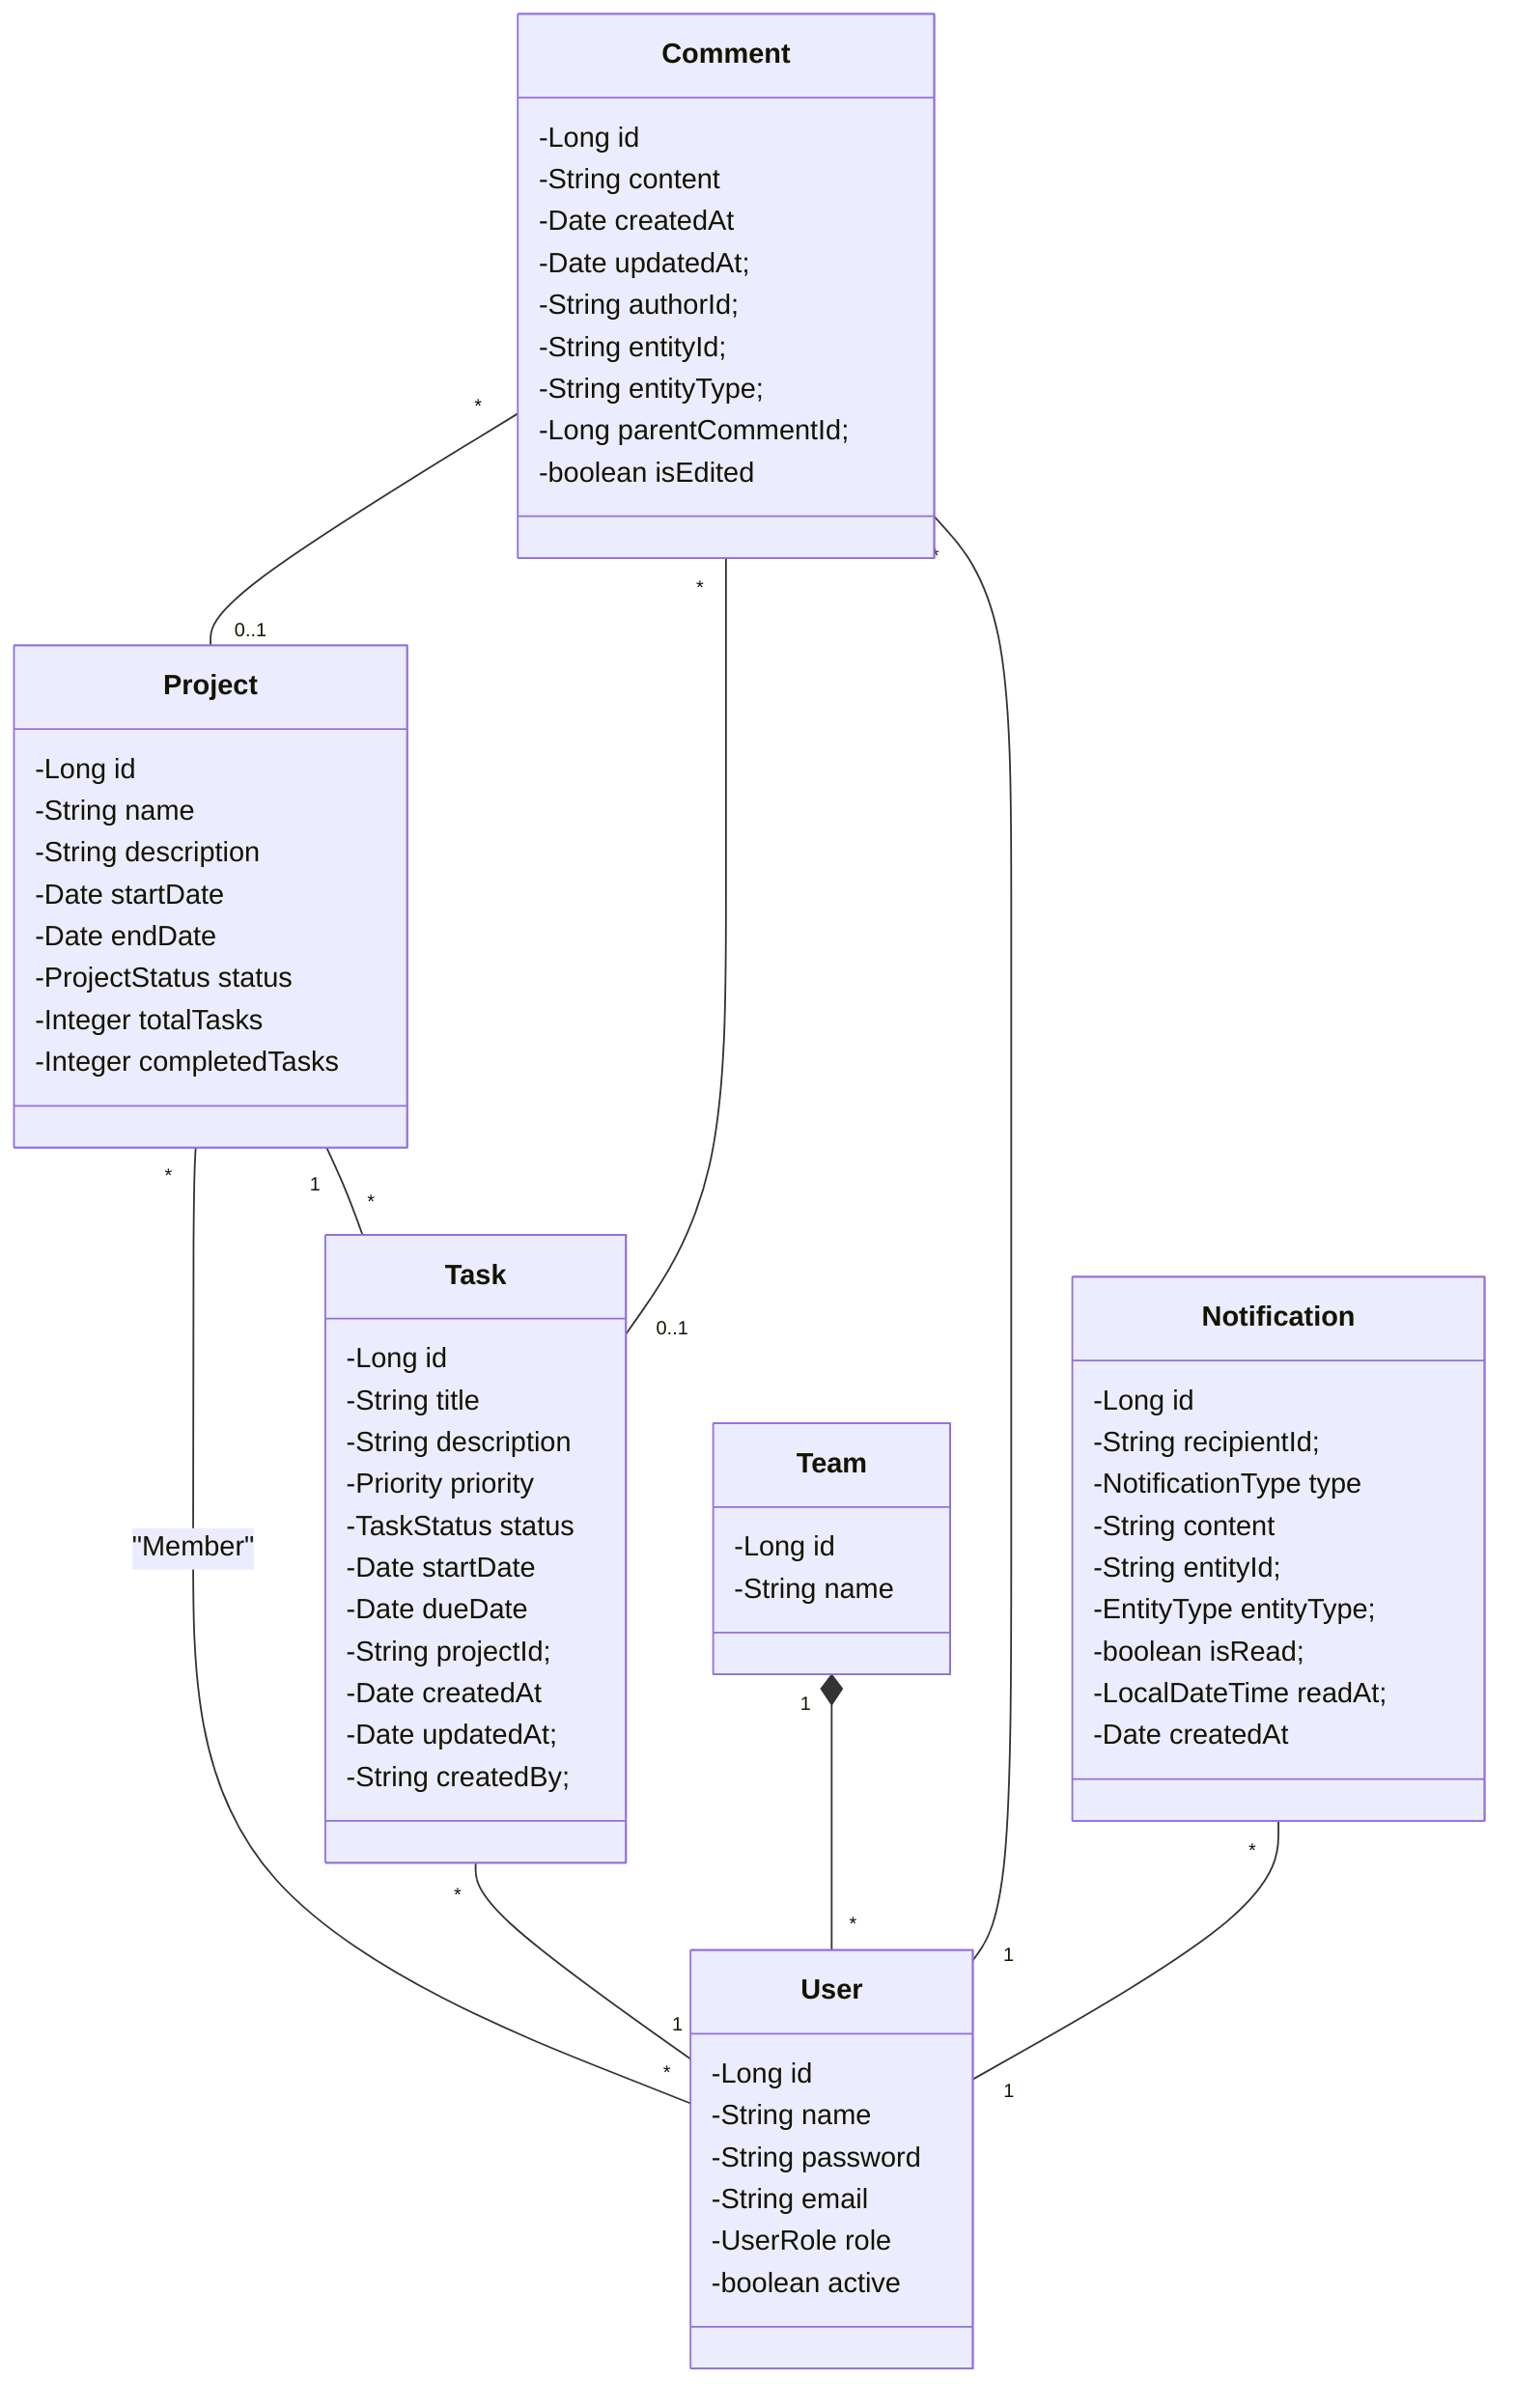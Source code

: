 classDiagram
    class Project {
        -Long id
        -String name
        -String description
        -Date startDate
        -Date endDate
        -ProjectStatus status
        -Integer totalTasks
        -Integer completedTasks
    }

    class Task {
        -Long id
        -String title
        -String description
        -Priority priority
        -TaskStatus status
        -Date startDate
        -Date dueDate
        -String projectId;
        -Date createdAt
        -Date updatedAt;
        -String createdBy;
    }

    class User {
        -Long id
        -String name
        -String password
        -String email
        -UserRole role
        -boolean active
    }

    class Team {
        -Long id
        -String name
    }

    class Comment {
        -Long id
        -String content
        -Date createdAt
        -Date updatedAt;
        -String authorId;
        -String entityId;
        -String entityType;
        -Long parentCommentId;
        -boolean isEdited
    }

    class Notification {
        -Long id
        -String recipientId;
        -NotificationType type
        -String content
        -String entityId;
        -EntityType entityType;
        -boolean isRead;
        -LocalDateTime readAt;
        -Date createdAt
    }

    Project "1" -- "*" Task
    Project "*" -- "*" User : "Member"
    Task "*" -- "1" User
    Team "1" *-- "*" User
    Comment "*" -- "1" User
    Comment "*" -- "0..1" Project
    Comment "*" -- "0..1" Task
    Notification "*" -- "1" User